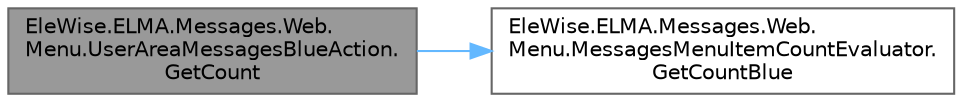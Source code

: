 digraph "EleWise.ELMA.Messages.Web.Menu.UserAreaMessagesBlueAction.GetCount"
{
 // LATEX_PDF_SIZE
  bgcolor="transparent";
  edge [fontname=Helvetica,fontsize=10,labelfontname=Helvetica,labelfontsize=10];
  node [fontname=Helvetica,fontsize=10,shape=box,height=0.2,width=0.4];
  rankdir="LR";
  Node1 [id="Node000001",label="EleWise.ELMA.Messages.Web.\lMenu.UserAreaMessagesBlueAction.\lGetCount",height=0.2,width=0.4,color="gray40", fillcolor="grey60", style="filled", fontcolor="black",tooltip="Получить текущее значение счетчика"];
  Node1 -> Node2 [id="edge1_Node000001_Node000002",color="steelblue1",style="solid",tooltip=" "];
  Node2 [id="Node000002",label="EleWise.ELMA.Messages.Web.\lMenu.MessagesMenuItemCountEvaluator.\lGetCountBlue",height=0.2,width=0.4,color="grey40", fillcolor="white", style="filled",URL="$class_ele_wise_1_1_e_l_m_a_1_1_messages_1_1_web_1_1_menu_1_1_messages_menu_item_count_evaluator.html#ac0a22d8daea4f7e56633a1bf138df045",tooltip=" "];
}
